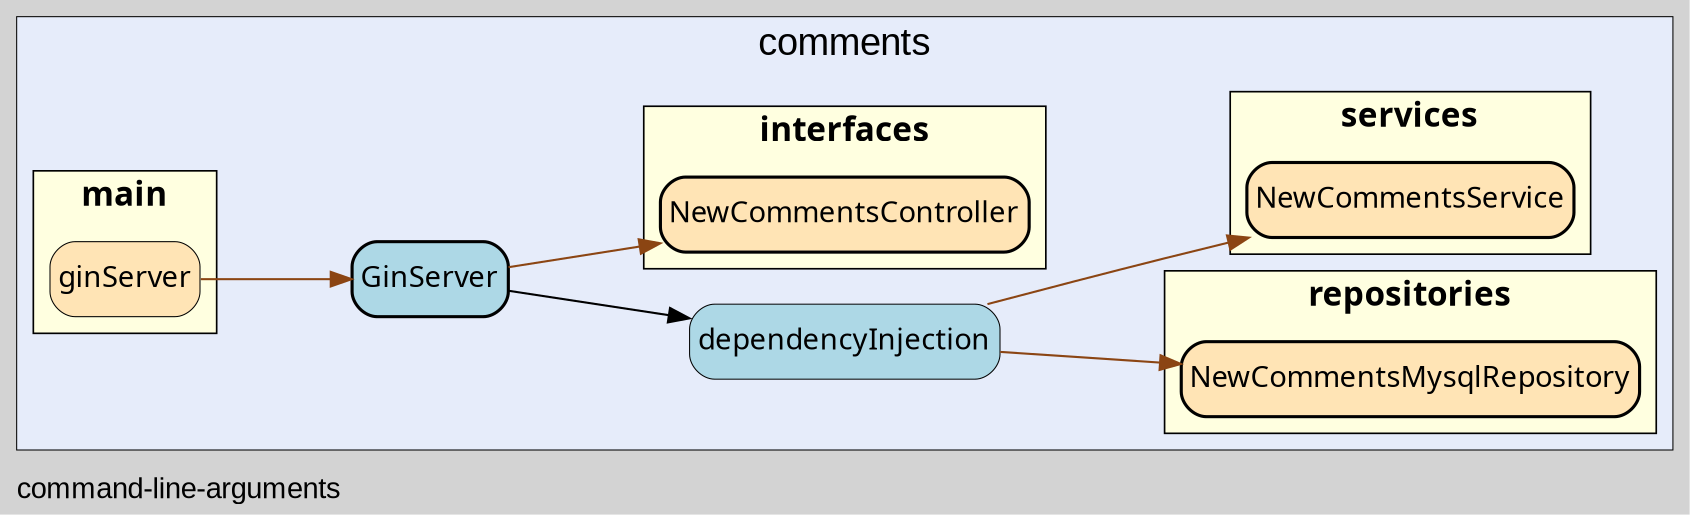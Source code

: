 digraph gocallvis {
    label="command-line-arguments";
    labeljust="l";
    fontname="Arial";
    fontsize="14";
    rankdir="LR";
    bgcolor="lightgray";
    style="solid";
    penwidth="0.5";
    pad="0.0";
    nodesep="0.35";

    node [shape="box" style="filled,rounded" fillcolor="honeydew" fontname="Verdana" penwidth="1.0" margin="0.05,0.0"];
    edge [minlen="2"]

    subgraph "cluster_focus" {
        bgcolor="#e6ecfa";
label="comments";
labelloc="t";
labeljust="c";
fontsize="18";
        
        "hoge/modules/comments.dependencyInjection" [ penwidth="0.5" tooltip="hoge/modules/comments.dependencyInjection | defined in main.go:25\nat main.go:26: calling [hoge/modules/comments/repositories.NewCommentsMysqlRepository]\nat main.go:27: calling [hoge/modules/comments/services.NewCommentsService]" fillcolor="lightblue" label="dependencyInjection" ]
        "hoge/modules/comments.GinServer" [ penwidth="1.5" tooltip="hoge/modules/comments.GinServer | defined in main.go:14\nat main.go:15: calling [hoge/modules/comments.dependencyInjection]\nat main.go:16: calling [hoge/modules/comments/interfaces.NewCommentsController]" fillcolor="lightblue" label="GinServer" ]
        
        subgraph "cluster_command-line-arguments" {
        penwidth="0.8";
style="filled";
rank="sink";
tooltip="package: command-line-arguments";
fontsize="16";
fillcolor="lightyellow";
fontname="Tahoma bold";
label="main";
URL="/?f=command-line-arguments";
        
        "command-line-arguments.ginServer" [ fillcolor="moccasin" label="ginServer" penwidth="0.5" tooltip="command-line-arguments.ginServer | defined in main.go:29\nat main.go:33: calling [hoge/modules/comments.GinServer]" ]
        
    }

        subgraph "cluster_hoge/modules/comments/interfaces" {
        fontsize="16";
style="filled";
fontname="Tahoma bold";
label="interfaces";
tooltip="package: hoge/modules/comments/interfaces";
penwidth="0.8";
rank="sink";
URL="/?f=hoge/modules/comments/interfaces";
fillcolor="lightyellow";
        
        "hoge/modules/comments/interfaces.NewCommentsController" [ fillcolor="moccasin" label="NewCommentsController" penwidth="1.5" tooltip="hoge/modules/comments/interfaces.NewCommentsController | defined in gin.go:17" ]
        
    }

        subgraph "cluster_hoge/modules/comments/repositories" {
        fontsize="16";
fillcolor="lightyellow";
fontname="Tahoma bold";
penwidth="0.8";
rank="sink";
label="repositories";
URL="/?f=hoge/modules/comments/repositories";
tooltip="package: hoge/modules/comments/repositories";
style="filled";
        
        "hoge/modules/comments/repositories.NewCommentsMysqlRepository" [ label="NewCommentsMysqlRepository" penwidth="1.5" tooltip="hoge/modules/comments/repositories.NewCommentsMysqlRepository | defined in comments_mysql.go:14" fillcolor="moccasin" ]
        
    }

        subgraph "cluster_hoge/modules/comments/services" {
        fontsize="16";
style="filled";
fontname="Tahoma bold";
rank="sink";
URL="/?f=hoge/modules/comments/services";
penwidth="0.8";
label="services";
tooltip="package: hoge/modules/comments/services";
fillcolor="lightyellow";
        
        "hoge/modules/comments/services.NewCommentsService" [ fillcolor="moccasin" label="NewCommentsService" penwidth="1.5" tooltip="hoge/modules/comments/services.NewCommentsService | defined in comment_service.go:12" ]
        
    }

    }

    "hoge/modules/comments.dependencyInjection" -> "hoge/modules/comments/repositories.NewCommentsMysqlRepository" [ color="saddlebrown" tooltip="at main.go:26: calling [hoge/modules/comments/repositories.NewCommentsMysqlRepository]" ]
    "hoge/modules/comments.dependencyInjection" -> "hoge/modules/comments/services.NewCommentsService" [ color="saddlebrown" tooltip="at main.go:27: calling [hoge/modules/comments/services.NewCommentsService]" ]
    "hoge/modules/comments.GinServer" -> "hoge/modules/comments.dependencyInjection" [ tooltip="at main.go:15: calling [hoge/modules/comments.dependencyInjection]" ]
    "hoge/modules/comments.GinServer" -> "hoge/modules/comments/interfaces.NewCommentsController" [ color="saddlebrown" tooltip="at main.go:16: calling [hoge/modules/comments/interfaces.NewCommentsController]" ]
    "command-line-arguments.ginServer" -> "hoge/modules/comments.GinServer" [ tooltip="at main.go:33: calling [hoge/modules/comments.GinServer]" color="saddlebrown" ]
}
